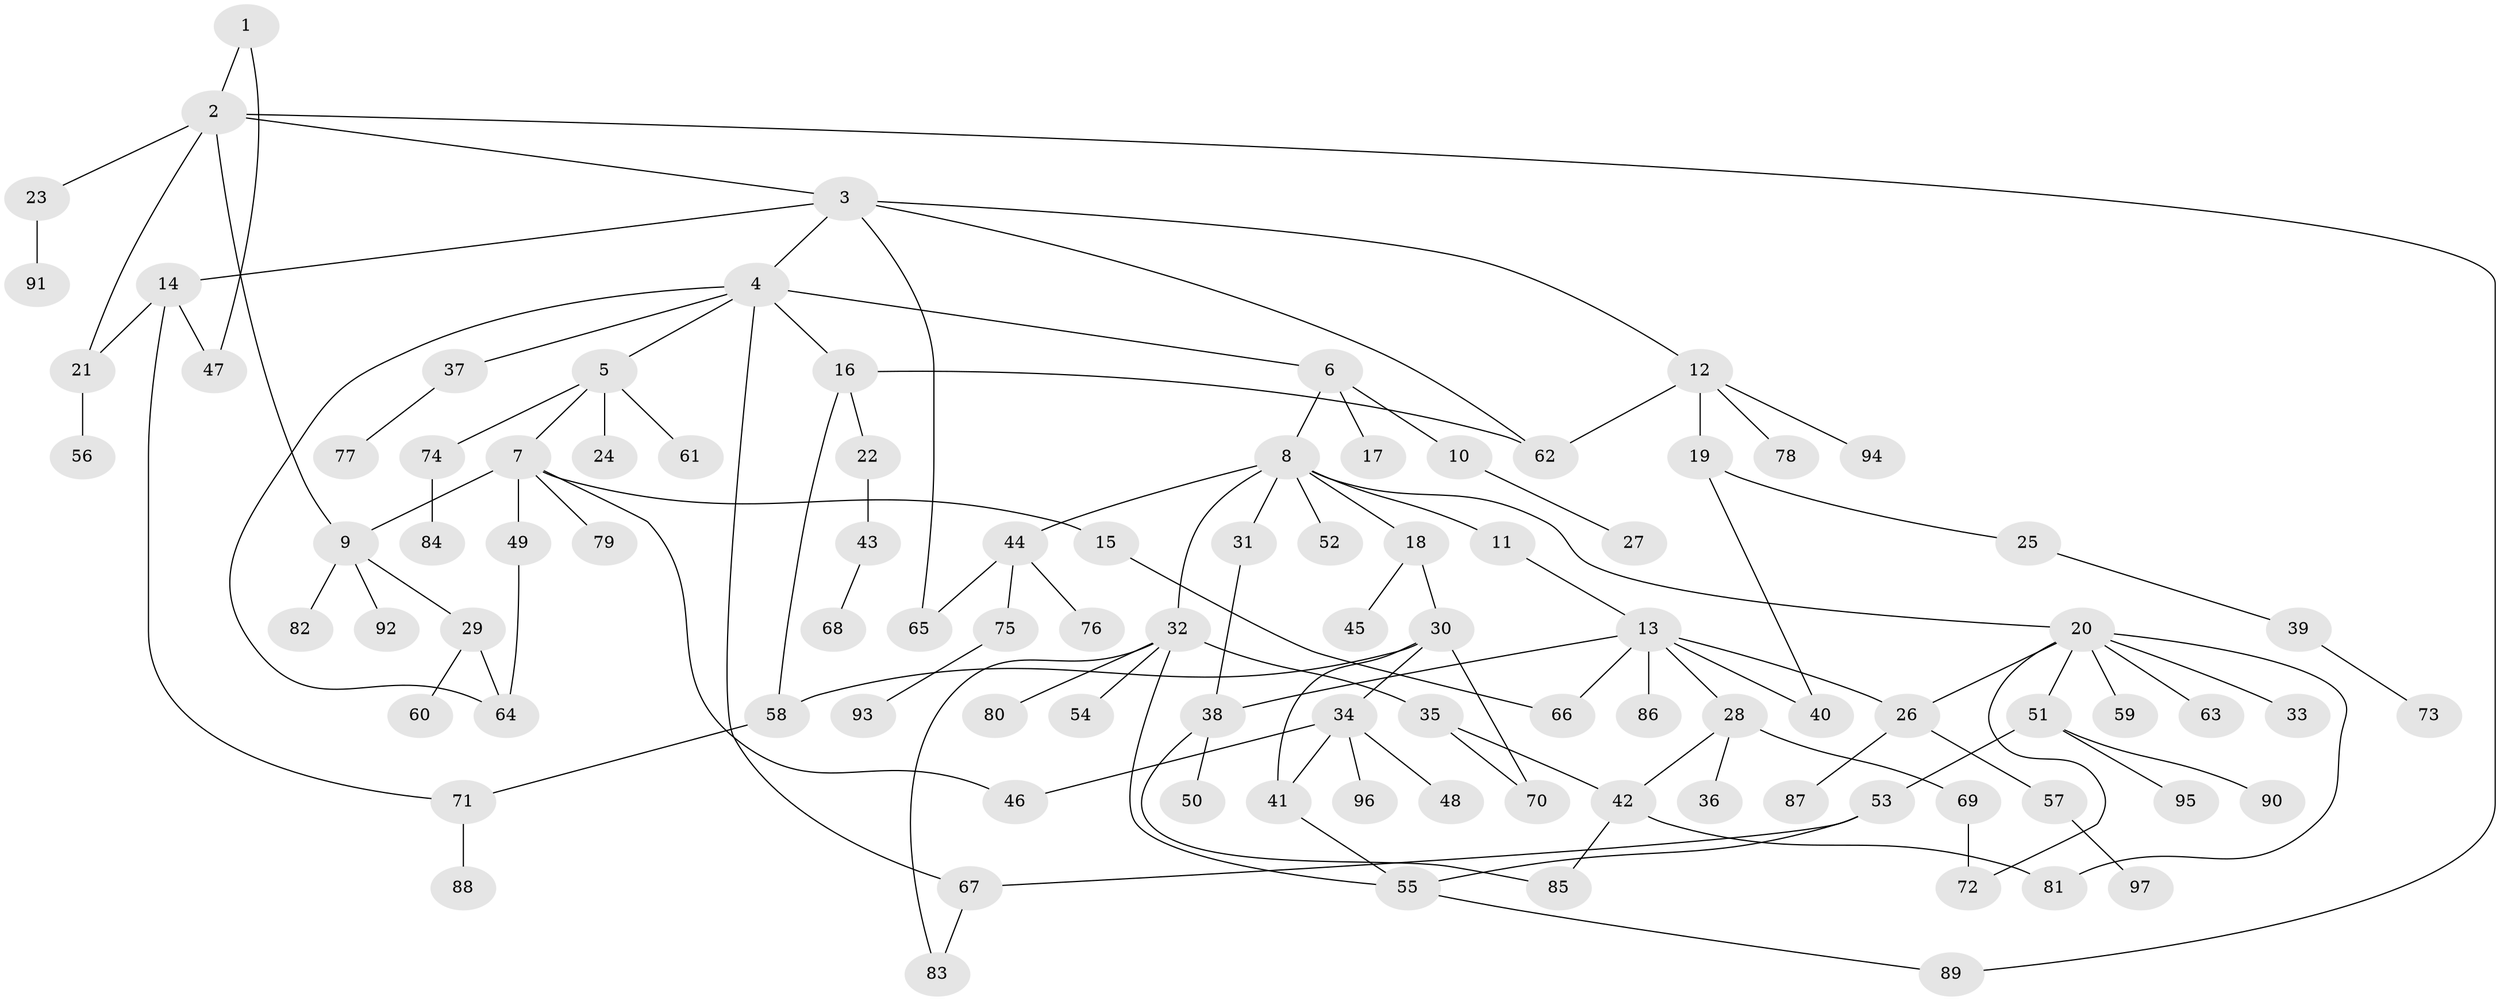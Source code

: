 // Generated by graph-tools (version 1.1) at 2025/34/03/09/25 02:34:27]
// undirected, 97 vertices, 122 edges
graph export_dot {
graph [start="1"]
  node [color=gray90,style=filled];
  1;
  2;
  3;
  4;
  5;
  6;
  7;
  8;
  9;
  10;
  11;
  12;
  13;
  14;
  15;
  16;
  17;
  18;
  19;
  20;
  21;
  22;
  23;
  24;
  25;
  26;
  27;
  28;
  29;
  30;
  31;
  32;
  33;
  34;
  35;
  36;
  37;
  38;
  39;
  40;
  41;
  42;
  43;
  44;
  45;
  46;
  47;
  48;
  49;
  50;
  51;
  52;
  53;
  54;
  55;
  56;
  57;
  58;
  59;
  60;
  61;
  62;
  63;
  64;
  65;
  66;
  67;
  68;
  69;
  70;
  71;
  72;
  73;
  74;
  75;
  76;
  77;
  78;
  79;
  80;
  81;
  82;
  83;
  84;
  85;
  86;
  87;
  88;
  89;
  90;
  91;
  92;
  93;
  94;
  95;
  96;
  97;
  1 -- 2;
  1 -- 47;
  2 -- 3;
  2 -- 21;
  2 -- 23;
  2 -- 9;
  2 -- 89;
  3 -- 4;
  3 -- 12;
  3 -- 14;
  3 -- 62;
  3 -- 65;
  4 -- 5;
  4 -- 6;
  4 -- 16;
  4 -- 37;
  4 -- 64;
  4 -- 67;
  5 -- 7;
  5 -- 24;
  5 -- 61;
  5 -- 74;
  6 -- 8;
  6 -- 10;
  6 -- 17;
  7 -- 9;
  7 -- 15;
  7 -- 49;
  7 -- 79;
  7 -- 46;
  8 -- 11;
  8 -- 18;
  8 -- 20;
  8 -- 31;
  8 -- 32;
  8 -- 44;
  8 -- 52;
  9 -- 29;
  9 -- 82;
  9 -- 92;
  10 -- 27;
  11 -- 13;
  12 -- 19;
  12 -- 78;
  12 -- 94;
  12 -- 62;
  13 -- 28;
  13 -- 40;
  13 -- 86;
  13 -- 66;
  13 -- 26;
  13 -- 38;
  14 -- 47;
  14 -- 71;
  14 -- 21;
  15 -- 66;
  16 -- 22;
  16 -- 62;
  16 -- 58;
  18 -- 30;
  18 -- 45;
  19 -- 25;
  19 -- 40;
  20 -- 26;
  20 -- 33;
  20 -- 51;
  20 -- 59;
  20 -- 63;
  20 -- 72;
  20 -- 81;
  21 -- 56;
  22 -- 43;
  23 -- 91;
  25 -- 39;
  26 -- 57;
  26 -- 87;
  28 -- 36;
  28 -- 42;
  28 -- 69;
  29 -- 60;
  29 -- 64;
  30 -- 34;
  30 -- 58;
  30 -- 70;
  30 -- 41;
  31 -- 38;
  32 -- 35;
  32 -- 54;
  32 -- 80;
  32 -- 55;
  32 -- 83;
  34 -- 41;
  34 -- 46;
  34 -- 48;
  34 -- 96;
  35 -- 70;
  35 -- 42;
  37 -- 77;
  38 -- 50;
  38 -- 85;
  39 -- 73;
  41 -- 55;
  42 -- 81;
  42 -- 85;
  43 -- 68;
  44 -- 65;
  44 -- 75;
  44 -- 76;
  49 -- 64;
  51 -- 53;
  51 -- 90;
  51 -- 95;
  53 -- 55;
  53 -- 67;
  55 -- 89;
  57 -- 97;
  58 -- 71;
  67 -- 83;
  69 -- 72;
  71 -- 88;
  74 -- 84;
  75 -- 93;
}
